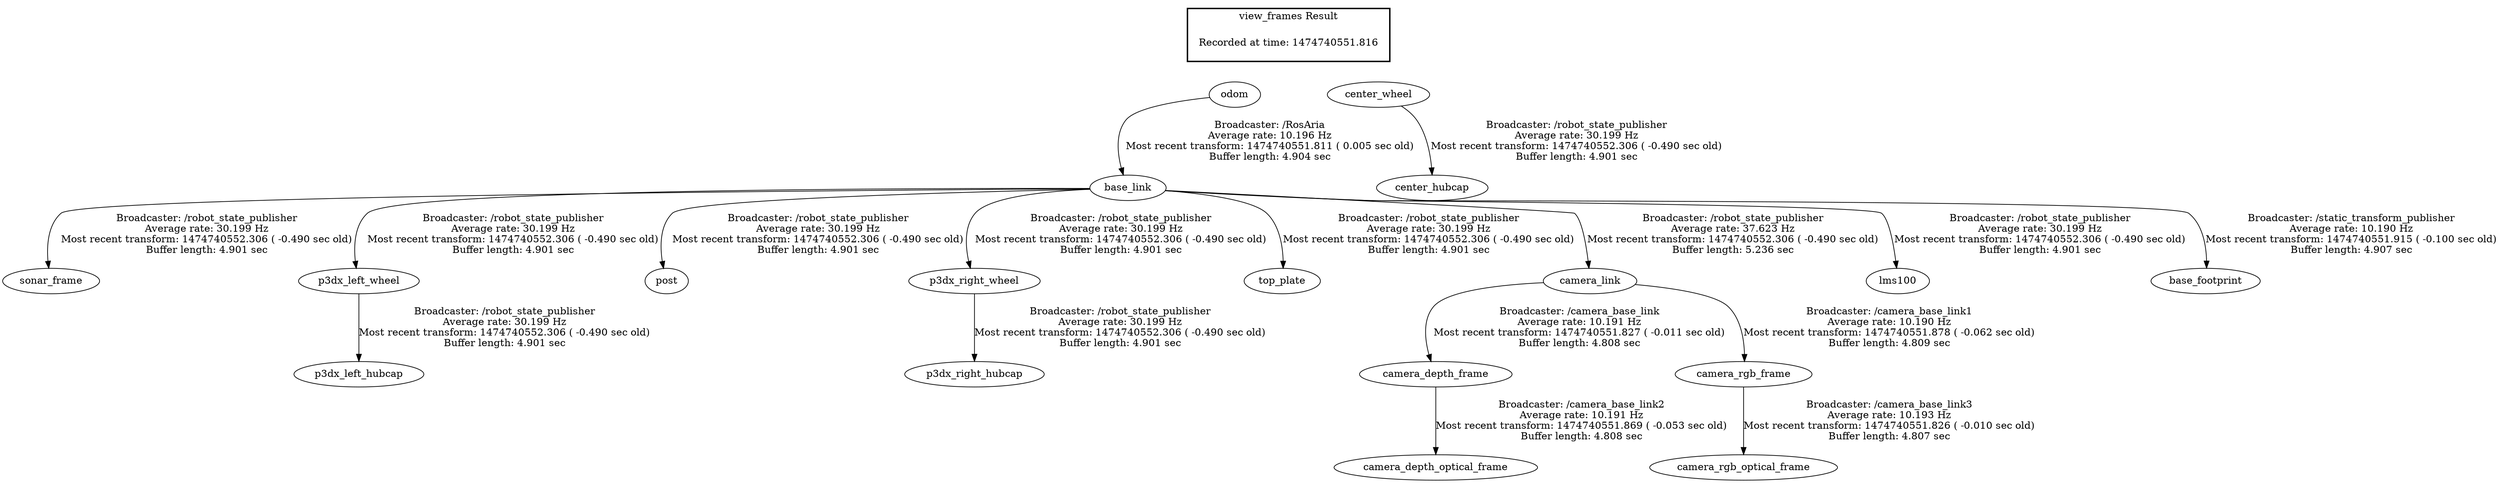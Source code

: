 digraph G {
"base_link" -> "sonar_frame"[label="Broadcaster: /robot_state_publisher\nAverage rate: 30.199 Hz\nMost recent transform: 1474740552.306 ( -0.490 sec old)\nBuffer length: 4.901 sec\n"];
"odom" -> "base_link"[label="Broadcaster: /RosAria\nAverage rate: 10.196 Hz\nMost recent transform: 1474740551.811 ( 0.005 sec old)\nBuffer length: 4.904 sec\n"];
"p3dx_left_wheel" -> "p3dx_left_hubcap"[label="Broadcaster: /robot_state_publisher\nAverage rate: 30.199 Hz\nMost recent transform: 1474740552.306 ( -0.490 sec old)\nBuffer length: 4.901 sec\n"];
"base_link" -> "p3dx_left_wheel"[label="Broadcaster: /robot_state_publisher\nAverage rate: 30.199 Hz\nMost recent transform: 1474740552.306 ( -0.490 sec old)\nBuffer length: 4.901 sec\n"];
"base_link" -> "post"[label="Broadcaster: /robot_state_publisher\nAverage rate: 30.199 Hz\nMost recent transform: 1474740552.306 ( -0.490 sec old)\nBuffer length: 4.901 sec\n"];
"p3dx_right_wheel" -> "p3dx_right_hubcap"[label="Broadcaster: /robot_state_publisher\nAverage rate: 30.199 Hz\nMost recent transform: 1474740552.306 ( -0.490 sec old)\nBuffer length: 4.901 sec\n"];
"base_link" -> "p3dx_right_wheel"[label="Broadcaster: /robot_state_publisher\nAverage rate: 30.199 Hz\nMost recent transform: 1474740552.306 ( -0.490 sec old)\nBuffer length: 4.901 sec\n"];
"base_link" -> "top_plate"[label="Broadcaster: /robot_state_publisher\nAverage rate: 30.199 Hz\nMost recent transform: 1474740552.306 ( -0.490 sec old)\nBuffer length: 4.901 sec\n"];
"base_link" -> "camera_link"[label="Broadcaster: /robot_state_publisher\nAverage rate: 37.623 Hz\nMost recent transform: 1474740552.306 ( -0.490 sec old)\nBuffer length: 5.236 sec\n"];
"center_wheel" -> "center_hubcap"[label="Broadcaster: /robot_state_publisher\nAverage rate: 30.199 Hz\nMost recent transform: 1474740552.306 ( -0.490 sec old)\nBuffer length: 4.901 sec\n"];
"base_link" -> "lms100"[label="Broadcaster: /robot_state_publisher\nAverage rate: 30.199 Hz\nMost recent transform: 1474740552.306 ( -0.490 sec old)\nBuffer length: 4.901 sec\n"];
"base_link" -> "base_footprint"[label="Broadcaster: /static_transform_publisher\nAverage rate: 10.190 Hz\nMost recent transform: 1474740551.915 ( -0.100 sec old)\nBuffer length: 4.907 sec\n"];
"camera_link" -> "camera_depth_frame"[label="Broadcaster: /camera_base_link\nAverage rate: 10.191 Hz\nMost recent transform: 1474740551.827 ( -0.011 sec old)\nBuffer length: 4.808 sec\n"];
"camera_rgb_frame" -> "camera_rgb_optical_frame"[label="Broadcaster: /camera_base_link3\nAverage rate: 10.193 Hz\nMost recent transform: 1474740551.826 ( -0.010 sec old)\nBuffer length: 4.807 sec\n"];
"camera_link" -> "camera_rgb_frame"[label="Broadcaster: /camera_base_link1\nAverage rate: 10.190 Hz\nMost recent transform: 1474740551.878 ( -0.062 sec old)\nBuffer length: 4.809 sec\n"];
"camera_depth_frame" -> "camera_depth_optical_frame"[label="Broadcaster: /camera_base_link2\nAverage rate: 10.191 Hz\nMost recent transform: 1474740551.869 ( -0.053 sec old)\nBuffer length: 4.808 sec\n"];
edge [style=invis];
 subgraph cluster_legend { style=bold; color=black; label ="view_frames Result";
"Recorded at time: 1474740551.816"[ shape=plaintext ] ;
 }->"center_wheel";
edge [style=invis];
 subgraph cluster_legend { style=bold; color=black; label ="view_frames Result";
"Recorded at time: 1474740551.816"[ shape=plaintext ] ;
 }->"odom";
}
